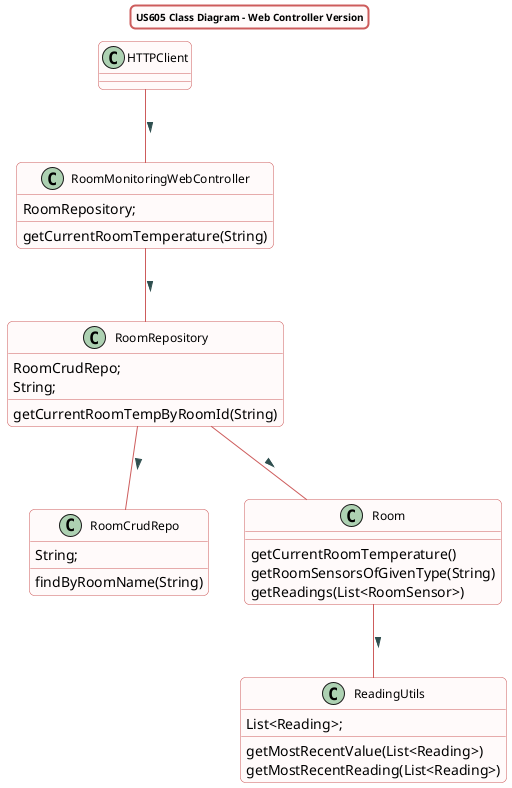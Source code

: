 @startuml
title US605 Class Diagram - Web Controller Version

skinparam titleBorderRoundCorner 10
skinparam titleBorderThickness 2
skinparam titleBorderColor indianred
skinparam titleBackgroundColor Snow
skinparam FontName quicksand
skinparam titleFontSize 10
skinparam roundcorner 10


skinparam class {
 BorderColor indianred
 BackgroundColor indianred
 BackgroundColor Snow
  roundcorner 10
  ArrowFontName Verdana
  ArrowColor indianred
  ArrowFontColor darkslategrey
  FontSize 12
}



HTTPClient -- RoomMonitoringWebController : >
RoomMonitoringWebController -- RoomRepository : >
RoomRepository -- RoomCrudRepo : >
RoomRepository -- Room : >
Room -- ReadingUtils : >

class RoomMonitoringWebController{
RoomRepository;
getCurrentRoomTemperature(String)
}

class RoomRepository{
RoomCrudRepo;
String;
getCurrentRoomTempByRoomId(String)
}

class RoomCrudRepo{
String;
findByRoomName(String)
}

class Room{
getCurrentRoomTemperature()
getRoomSensorsOfGivenType(String)
getReadings(List<RoomSensor>)
}

class ReadingUtils{
List<Reading>;
getMostRecentValue(List<Reading>)
getMostRecentReading(List<Reading>)
}

@enduml